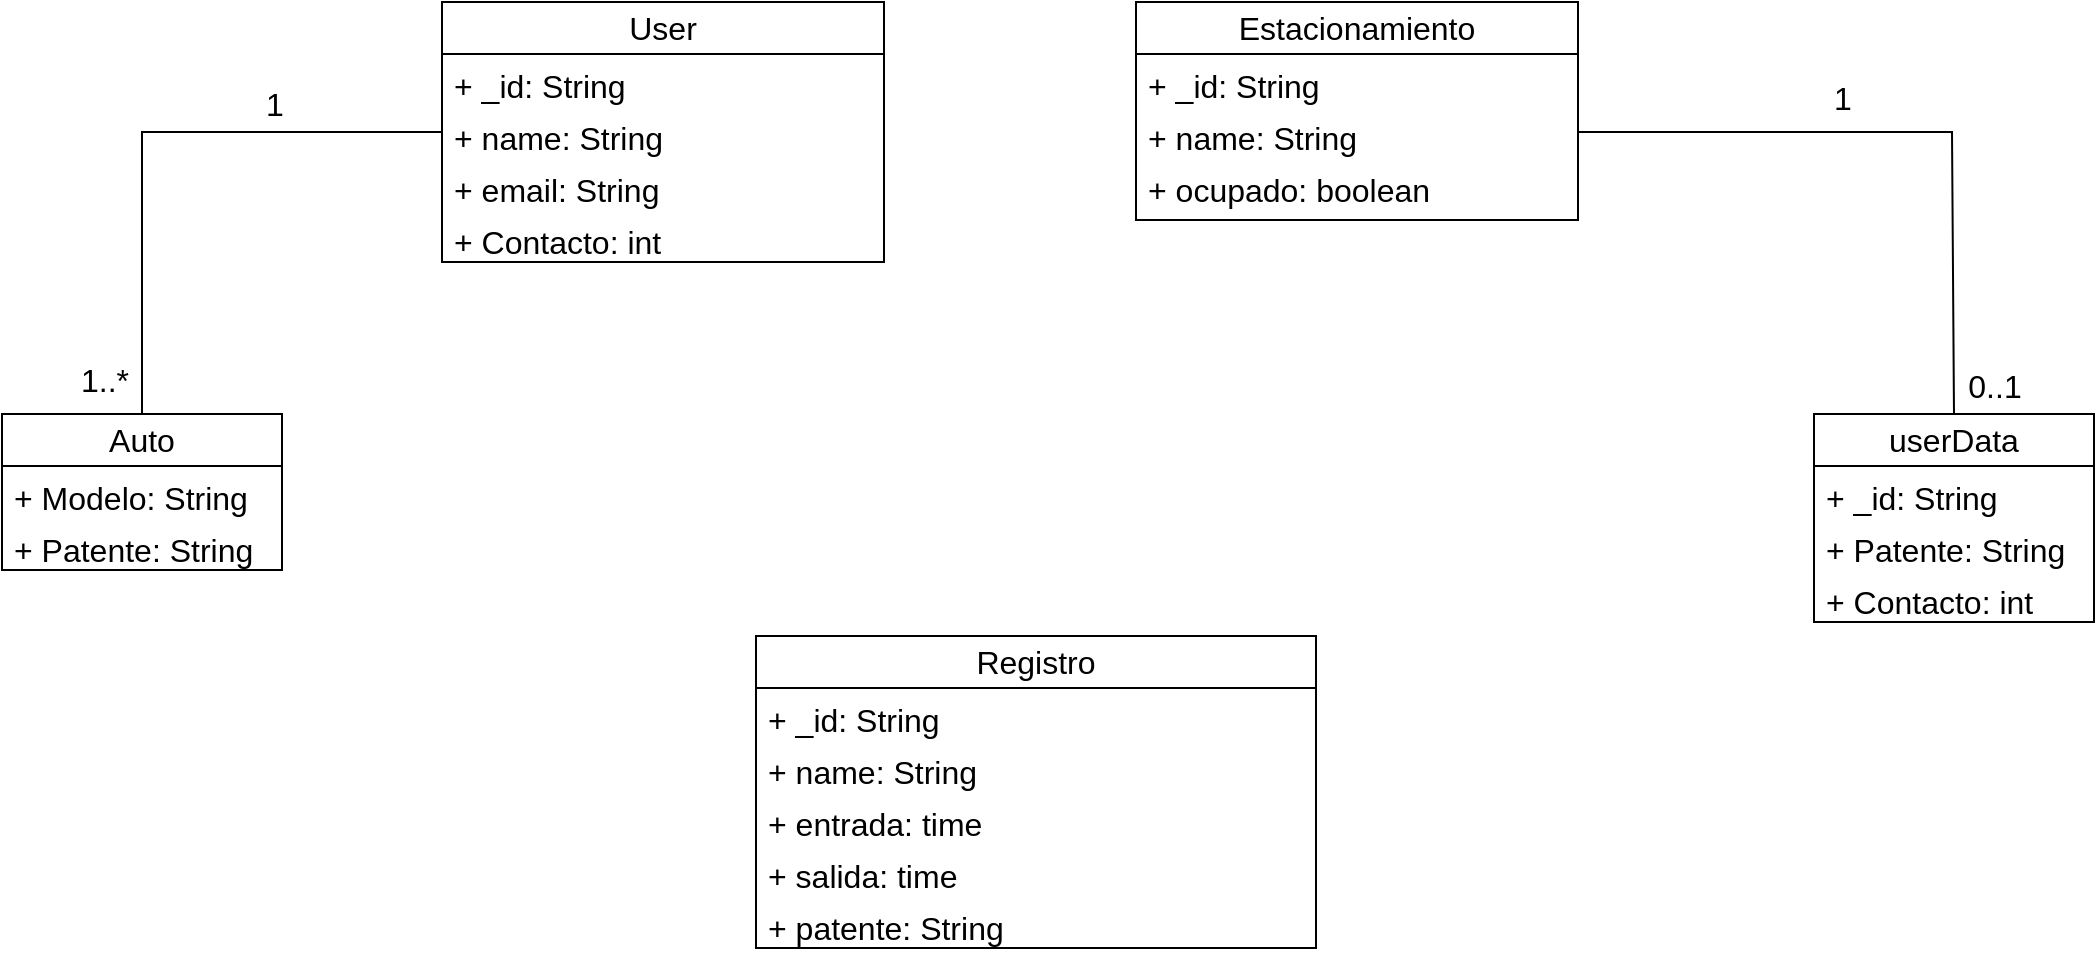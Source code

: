 <mxfile version="21.6.8" type="device">
  <diagram id="C5RBs43oDa-KdzZeNtuy" name="Page-1">
    <mxGraphModel dx="1406" dy="1284" grid="0" gridSize="10" guides="1" tooltips="1" connect="1" arrows="1" fold="1" page="0" pageScale="1" pageWidth="827" pageHeight="1169" math="0" shadow="0">
      <root>
        <mxCell id="WIyWlLk6GJQsqaUBKTNV-0" />
        <mxCell id="WIyWlLk6GJQsqaUBKTNV-1" parent="WIyWlLk6GJQsqaUBKTNV-0" />
        <mxCell id="9NUAO1h6ostyNoZGejPz-0" value="Estacionamiento" style="swimlane;fontStyle=0;childLayout=stackLayout;horizontal=1;startSize=26;fillColor=none;horizontalStack=0;resizeParent=1;resizeParentMax=0;resizeLast=0;collapsible=1;marginBottom=0;whiteSpace=wrap;html=1;fontSize=16;" parent="WIyWlLk6GJQsqaUBKTNV-1" vertex="1">
          <mxGeometry x="677" y="-165" width="221" height="109" as="geometry" />
        </mxCell>
        <mxCell id="9NUAO1h6ostyNoZGejPz-1" value="+ _id: String&amp;nbsp;" style="text;strokeColor=none;fillColor=none;align=left;verticalAlign=top;spacingLeft=4;spacingRight=4;overflow=hidden;rotatable=0;points=[[0,0.5],[1,0.5]];portConstraint=eastwest;whiteSpace=wrap;html=1;fontSize=16;" parent="9NUAO1h6ostyNoZGejPz-0" vertex="1">
          <mxGeometry y="26" width="221" height="26" as="geometry" />
        </mxCell>
        <mxCell id="9NUAO1h6ostyNoZGejPz-2" value="+ name: String" style="text;strokeColor=none;fillColor=none;align=left;verticalAlign=top;spacingLeft=4;spacingRight=4;overflow=hidden;rotatable=0;points=[[0,0.5],[1,0.5]];portConstraint=eastwest;whiteSpace=wrap;html=1;fontSize=16;" parent="9NUAO1h6ostyNoZGejPz-0" vertex="1">
          <mxGeometry y="52" width="221" height="26" as="geometry" />
        </mxCell>
        <mxCell id="9NUAO1h6ostyNoZGejPz-3" value="+ ocupado: boolean" style="text;strokeColor=none;fillColor=none;align=left;verticalAlign=top;spacingLeft=4;spacingRight=4;overflow=hidden;rotatable=0;points=[[0,0.5],[1,0.5]];portConstraint=eastwest;whiteSpace=wrap;html=1;fontSize=16;" parent="9NUAO1h6ostyNoZGejPz-0" vertex="1">
          <mxGeometry y="78" width="221" height="31" as="geometry" />
        </mxCell>
        <mxCell id="9NUAO1h6ostyNoZGejPz-4" value="User" style="swimlane;fontStyle=0;childLayout=stackLayout;horizontal=1;startSize=26;fillColor=none;horizontalStack=0;resizeParent=1;resizeParentMax=0;resizeLast=0;collapsible=1;marginBottom=0;whiteSpace=wrap;html=1;fontSize=16;" parent="WIyWlLk6GJQsqaUBKTNV-1" vertex="1">
          <mxGeometry x="330" y="-165" width="221" height="130" as="geometry" />
        </mxCell>
        <mxCell id="9NUAO1h6ostyNoZGejPz-5" value="+ _id: String" style="text;strokeColor=none;fillColor=none;align=left;verticalAlign=top;spacingLeft=4;spacingRight=4;overflow=hidden;rotatable=0;points=[[0,0.5],[1,0.5]];portConstraint=eastwest;whiteSpace=wrap;html=1;fontSize=16;" parent="9NUAO1h6ostyNoZGejPz-4" vertex="1">
          <mxGeometry y="26" width="221" height="26" as="geometry" />
        </mxCell>
        <mxCell id="9NUAO1h6ostyNoZGejPz-6" value="+ name: String" style="text;strokeColor=none;fillColor=none;align=left;verticalAlign=top;spacingLeft=4;spacingRight=4;overflow=hidden;rotatable=0;points=[[0,0.5],[1,0.5]];portConstraint=eastwest;whiteSpace=wrap;html=1;fontSize=16;" parent="9NUAO1h6ostyNoZGejPz-4" vertex="1">
          <mxGeometry y="52" width="221" height="26" as="geometry" />
        </mxCell>
        <mxCell id="9NUAO1h6ostyNoZGejPz-12" value="+ email: String" style="text;strokeColor=none;fillColor=none;align=left;verticalAlign=top;spacingLeft=4;spacingRight=4;overflow=hidden;rotatable=0;points=[[0,0.5],[1,0.5]];portConstraint=eastwest;whiteSpace=wrap;html=1;fontSize=16;" parent="9NUAO1h6ostyNoZGejPz-4" vertex="1">
          <mxGeometry y="78" width="221" height="26" as="geometry" />
        </mxCell>
        <mxCell id="9NUAO1h6ostyNoZGejPz-7" value="+ Contacto: int" style="text;strokeColor=none;fillColor=none;align=left;verticalAlign=top;spacingLeft=4;spacingRight=4;overflow=hidden;rotatable=0;points=[[0,0.5],[1,0.5]];portConstraint=eastwest;whiteSpace=wrap;html=1;fontSize=16;" parent="9NUAO1h6ostyNoZGejPz-4" vertex="1">
          <mxGeometry y="104" width="221" height="26" as="geometry" />
        </mxCell>
        <mxCell id="9NUAO1h6ostyNoZGejPz-13" value="Auto" style="swimlane;fontStyle=0;childLayout=stackLayout;horizontal=1;startSize=26;fillColor=none;horizontalStack=0;resizeParent=1;resizeParentMax=0;resizeLast=0;collapsible=1;marginBottom=0;whiteSpace=wrap;html=1;fontSize=16;" parent="WIyWlLk6GJQsqaUBKTNV-1" vertex="1">
          <mxGeometry x="110" y="41" width="140" height="78" as="geometry" />
        </mxCell>
        <mxCell id="9NUAO1h6ostyNoZGejPz-14" value="+ Modelo: String&amp;nbsp;" style="text;strokeColor=none;fillColor=none;align=left;verticalAlign=top;spacingLeft=4;spacingRight=4;overflow=hidden;rotatable=0;points=[[0,0.5],[1,0.5]];portConstraint=eastwest;whiteSpace=wrap;html=1;fontSize=16;" parent="9NUAO1h6ostyNoZGejPz-13" vertex="1">
          <mxGeometry y="26" width="140" height="26" as="geometry" />
        </mxCell>
        <mxCell id="9NUAO1h6ostyNoZGejPz-15" value="+ Patente: String" style="text;strokeColor=none;fillColor=none;align=left;verticalAlign=top;spacingLeft=4;spacingRight=4;overflow=hidden;rotatable=0;points=[[0,0.5],[1,0.5]];portConstraint=eastwest;whiteSpace=wrap;html=1;fontSize=16;" parent="9NUAO1h6ostyNoZGejPz-13" vertex="1">
          <mxGeometry y="52" width="140" height="26" as="geometry" />
        </mxCell>
        <mxCell id="9NUAO1h6ostyNoZGejPz-17" value="userData" style="swimlane;fontStyle=0;childLayout=stackLayout;horizontal=1;startSize=26;fillColor=none;horizontalStack=0;resizeParent=1;resizeParentMax=0;resizeLast=0;collapsible=1;marginBottom=0;whiteSpace=wrap;html=1;fontSize=16;" parent="WIyWlLk6GJQsqaUBKTNV-1" vertex="1">
          <mxGeometry x="1016" y="41" width="140" height="104" as="geometry" />
        </mxCell>
        <mxCell id="9NUAO1h6ostyNoZGejPz-18" value="+ _id: String" style="text;strokeColor=none;fillColor=none;align=left;verticalAlign=top;spacingLeft=4;spacingRight=4;overflow=hidden;rotatable=0;points=[[0,0.5],[1,0.5]];portConstraint=eastwest;whiteSpace=wrap;html=1;fontSize=16;" parent="9NUAO1h6ostyNoZGejPz-17" vertex="1">
          <mxGeometry y="26" width="140" height="26" as="geometry" />
        </mxCell>
        <mxCell id="9NUAO1h6ostyNoZGejPz-19" value="+ Patente: String" style="text;strokeColor=none;fillColor=none;align=left;verticalAlign=top;spacingLeft=4;spacingRight=4;overflow=hidden;rotatable=0;points=[[0,0.5],[1,0.5]];portConstraint=eastwest;whiteSpace=wrap;html=1;fontSize=16;" parent="9NUAO1h6ostyNoZGejPz-17" vertex="1">
          <mxGeometry y="52" width="140" height="26" as="geometry" />
        </mxCell>
        <mxCell id="9NUAO1h6ostyNoZGejPz-20" value="+ Contacto: int&amp;nbsp;" style="text;strokeColor=none;fillColor=none;align=left;verticalAlign=top;spacingLeft=4;spacingRight=4;overflow=hidden;rotatable=0;points=[[0,0.5],[1,0.5]];portConstraint=eastwest;whiteSpace=wrap;html=1;fontSize=16;" parent="9NUAO1h6ostyNoZGejPz-17" vertex="1">
          <mxGeometry y="78" width="140" height="26" as="geometry" />
        </mxCell>
        <mxCell id="9NUAO1h6ostyNoZGejPz-21" value="Registro" style="swimlane;fontStyle=0;childLayout=stackLayout;horizontal=1;startSize=26;fillColor=none;horizontalStack=0;resizeParent=1;resizeParentMax=0;resizeLast=0;collapsible=1;marginBottom=0;whiteSpace=wrap;html=1;fontSize=16;" parent="WIyWlLk6GJQsqaUBKTNV-1" vertex="1">
          <mxGeometry x="487" y="152" width="280" height="156" as="geometry" />
        </mxCell>
        <mxCell id="9NUAO1h6ostyNoZGejPz-22" value="+ _id: String" style="text;strokeColor=none;fillColor=none;align=left;verticalAlign=top;spacingLeft=4;spacingRight=4;overflow=hidden;rotatable=0;points=[[0,0.5],[1,0.5]];portConstraint=eastwest;whiteSpace=wrap;html=1;fontSize=16;" parent="9NUAO1h6ostyNoZGejPz-21" vertex="1">
          <mxGeometry y="26" width="280" height="26" as="geometry" />
        </mxCell>
        <mxCell id="9NUAO1h6ostyNoZGejPz-24" value="+ name: String" style="text;strokeColor=none;fillColor=none;align=left;verticalAlign=top;spacingLeft=4;spacingRight=4;overflow=hidden;rotatable=0;points=[[0,0.5],[1,0.5]];portConstraint=eastwest;whiteSpace=wrap;html=1;fontSize=16;" parent="9NUAO1h6ostyNoZGejPz-21" vertex="1">
          <mxGeometry y="52" width="280" height="26" as="geometry" />
        </mxCell>
        <mxCell id="9NUAO1h6ostyNoZGejPz-25" value="+ entrada: time" style="text;strokeColor=none;fillColor=none;align=left;verticalAlign=top;spacingLeft=4;spacingRight=4;overflow=hidden;rotatable=0;points=[[0,0.5],[1,0.5]];portConstraint=eastwest;whiteSpace=wrap;html=1;fontSize=16;" parent="9NUAO1h6ostyNoZGejPz-21" vertex="1">
          <mxGeometry y="78" width="280" height="26" as="geometry" />
        </mxCell>
        <mxCell id="9NUAO1h6ostyNoZGejPz-26" value="+ salida: time" style="text;strokeColor=none;fillColor=none;align=left;verticalAlign=top;spacingLeft=4;spacingRight=4;overflow=hidden;rotatable=0;points=[[0,0.5],[1,0.5]];portConstraint=eastwest;whiteSpace=wrap;html=1;fontSize=16;" parent="9NUAO1h6ostyNoZGejPz-21" vertex="1">
          <mxGeometry y="104" width="280" height="26" as="geometry" />
        </mxCell>
        <mxCell id="9NUAO1h6ostyNoZGejPz-23" value="+ patente: String" style="text;strokeColor=none;fillColor=none;align=left;verticalAlign=top;spacingLeft=4;spacingRight=4;overflow=hidden;rotatable=0;points=[[0,0.5],[1,0.5]];portConstraint=eastwest;whiteSpace=wrap;html=1;fontSize=16;" parent="9NUAO1h6ostyNoZGejPz-21" vertex="1">
          <mxGeometry y="130" width="280" height="26" as="geometry" />
        </mxCell>
        <mxCell id="7lWt7Oobpny16P7_ob1F-2" style="edgeStyle=none;rounded=0;orthogonalLoop=1;jettySize=auto;html=1;exitX=0;exitY=0.5;exitDx=0;exitDy=0;entryX=0.5;entryY=0;entryDx=0;entryDy=0;fontSize=12;startSize=8;endSize=8;endArrow=none;endFill=0;" parent="WIyWlLk6GJQsqaUBKTNV-1" source="9NUAO1h6ostyNoZGejPz-6" target="9NUAO1h6ostyNoZGejPz-13" edge="1">
          <mxGeometry relative="1" as="geometry">
            <Array as="points">
              <mxPoint x="180" y="-100" />
            </Array>
          </mxGeometry>
        </mxCell>
        <mxCell id="7lWt7Oobpny16P7_ob1F-3" style="edgeStyle=none;rounded=0;orthogonalLoop=1;jettySize=auto;html=1;exitX=1;exitY=0.5;exitDx=0;exitDy=0;entryX=0.5;entryY=0;entryDx=0;entryDy=0;fontSize=12;startSize=8;endSize=8;endArrow=none;endFill=0;" parent="WIyWlLk6GJQsqaUBKTNV-1" source="9NUAO1h6ostyNoZGejPz-2" target="9NUAO1h6ostyNoZGejPz-17" edge="1">
          <mxGeometry relative="1" as="geometry">
            <Array as="points">
              <mxPoint x="1085" y="-100" />
            </Array>
          </mxGeometry>
        </mxCell>
        <mxCell id="7lWt7Oobpny16P7_ob1F-6" value="1" style="text;html=1;align=center;verticalAlign=middle;resizable=0;points=[];autosize=1;strokeColor=none;fillColor=none;fontSize=16;" parent="WIyWlLk6GJQsqaUBKTNV-1" vertex="1">
          <mxGeometry x="232.5" y="-130" width="27" height="31" as="geometry" />
        </mxCell>
        <mxCell id="7lWt7Oobpny16P7_ob1F-7" value="1..*" style="text;html=1;align=center;verticalAlign=middle;resizable=0;points=[];autosize=1;strokeColor=none;fillColor=none;fontSize=16;" parent="WIyWlLk6GJQsqaUBKTNV-1" vertex="1">
          <mxGeometry x="140" y="8" width="41" height="31" as="geometry" />
        </mxCell>
        <mxCell id="7lWt7Oobpny16P7_ob1F-8" value="1" style="text;html=1;align=center;verticalAlign=middle;resizable=0;points=[];autosize=1;strokeColor=none;fillColor=none;fontSize=16;" parent="WIyWlLk6GJQsqaUBKTNV-1" vertex="1">
          <mxGeometry x="1016" y="-133" width="27" height="31" as="geometry" />
        </mxCell>
        <mxCell id="7lWt7Oobpny16P7_ob1F-9" value="0..1" style="text;html=1;align=center;verticalAlign=middle;resizable=0;points=[];autosize=1;strokeColor=none;fillColor=none;fontSize=16;" parent="WIyWlLk6GJQsqaUBKTNV-1" vertex="1">
          <mxGeometry x="1083.5" y="11" width="44" height="31" as="geometry" />
        </mxCell>
      </root>
    </mxGraphModel>
  </diagram>
</mxfile>
